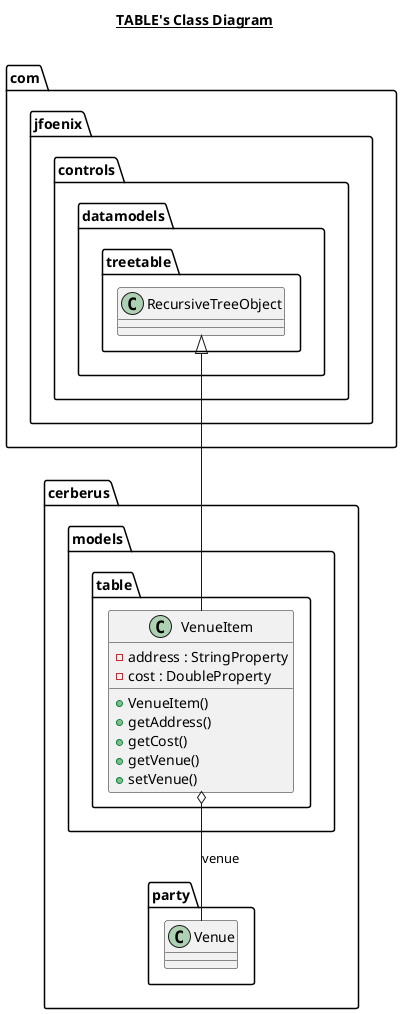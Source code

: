 @startuml

title __TABLE's Class Diagram__\n

  namespace cerberus {
    namespace models.table {
      class cerberus.models.table.VenueItem {
          - address : StringProperty
          - cost : DoubleProperty
          + VenueItem()
          + getAddress()
          + getCost()
          + getVenue()
          + setVenue()
      }
    }
  }
  

  cerberus.models.table.VenueItem -up-|> com.jfoenix.controls.datamodels.treetable.RecursiveTreeObject
  cerberus.models.table.VenueItem o-- cerberus.party.Venue : venue

@enduml
